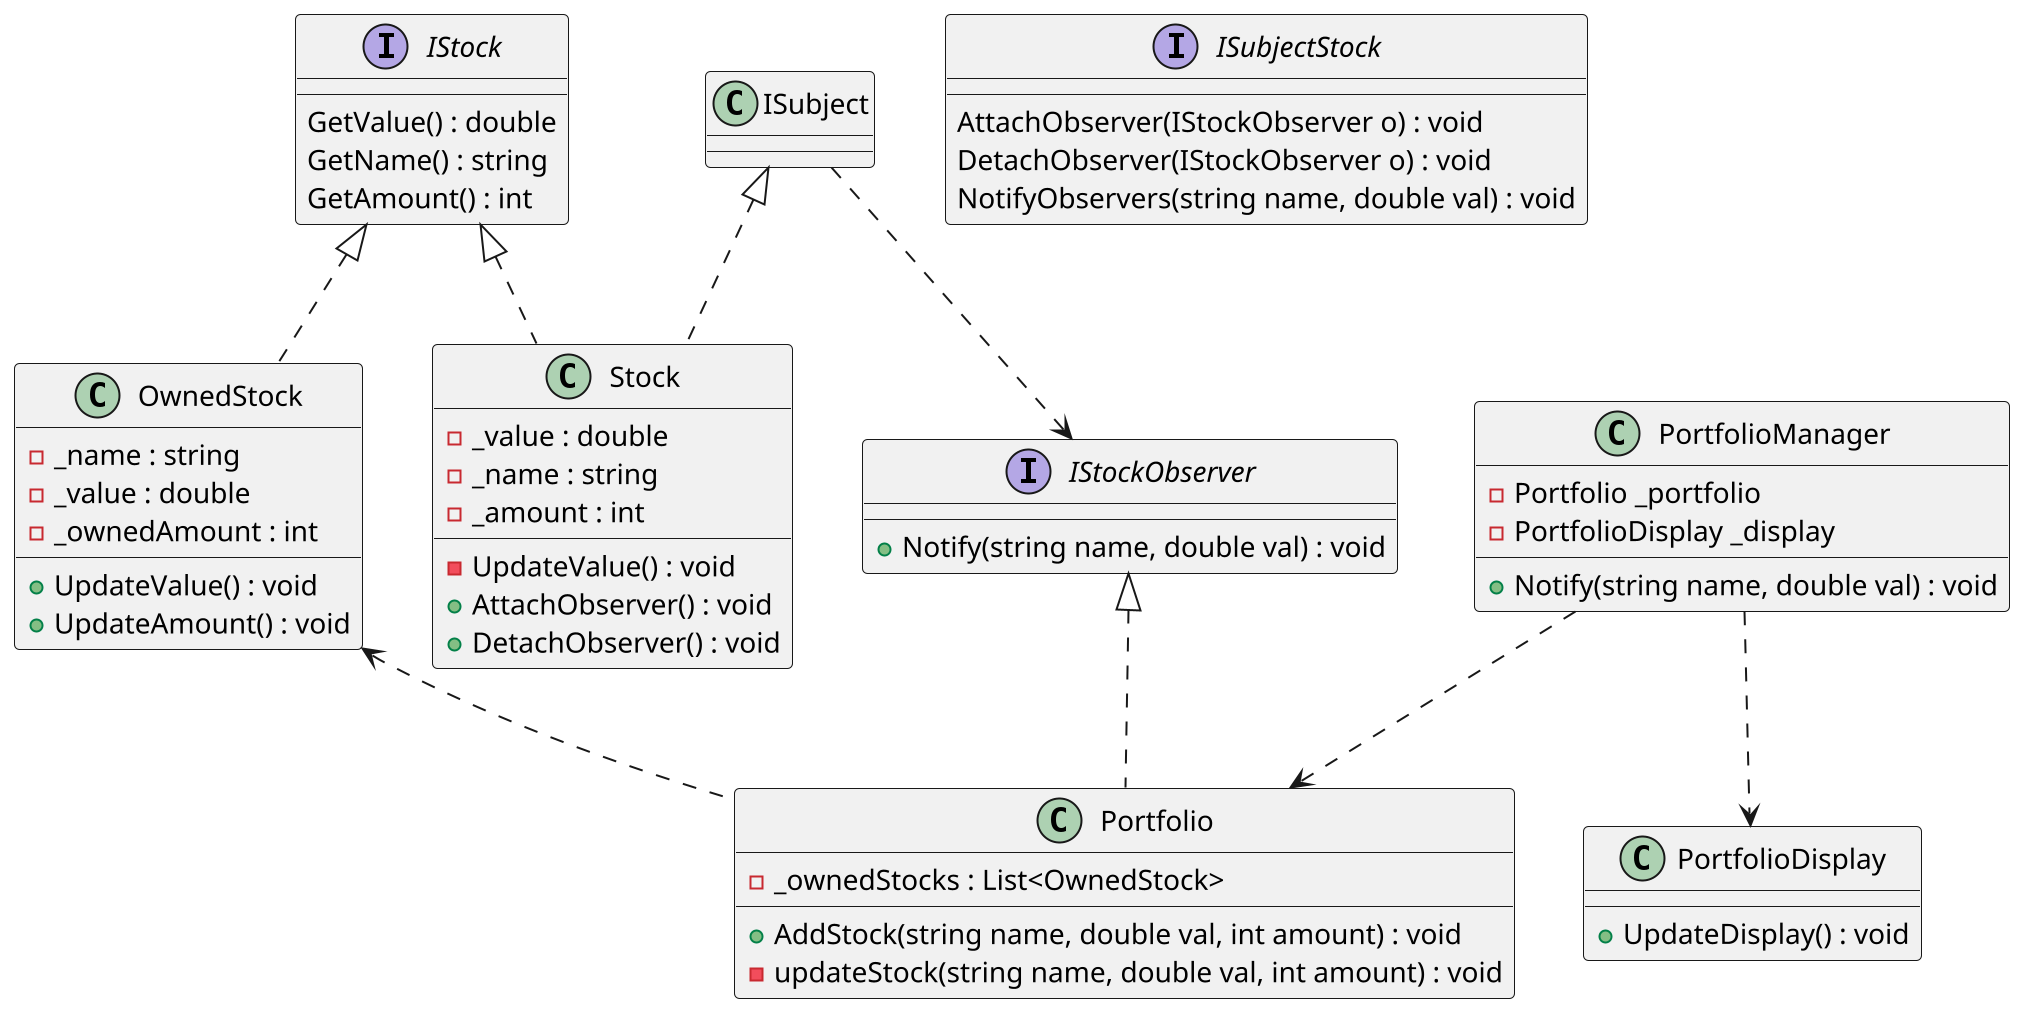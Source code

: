 @startuml

scale 2
interface IStock{
    GetValue() : double
    GetName() : string
    GetAmount() : int
}

interface ISubjectStock{
    AttachObserver(IStockObserver o) : void
    DetachObserver(IStockObserver o) : void
    NotifyObservers(string name, double val) : void
}

interface IStockObserver{
    + Notify(string name, double val) : void
}

class Stock{
    - _value : double
    - _name : string
    - _amount : int
    - UpdateValue() : void
    + AttachObserver() : void
    + DetachObserver() : void
}

class OwnedStock{
    - _name : string
    - _value : double
    - _ownedAmount : int
    + UpdateValue() : void
    + UpdateAmount() : void
}


class Portfolio{
    + AddStock(string name, double val, int amount) : void
    - _ownedStocks : List<OwnedStock>
    - updateStock(string name, double val, int amount) : void
    
}

class PortfolioDisplay{
    + UpdateDisplay() : void
}

class PortfolioManager{
    - Portfolio _portfolio
    - PortfolioDisplay _display
    + Notify(string name, double val) : void
}

PortfolioManager ..> Portfolio
PortfolioManager ..> PortfolioDisplay
OwnedStock <.. Portfolio
ISubject ..> IStockObserver
IStockObserver <|.. Portfolio
IStock <|.. Stock
ISubject <|.. Stock
IStock <|.. OwnedStock
@enduml

